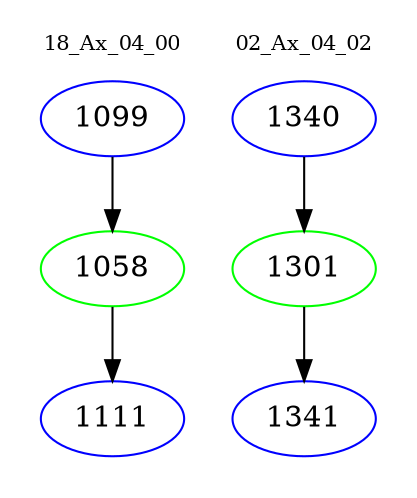 digraph{
subgraph cluster_0 {
color = white
label = "18_Ax_04_00";
fontsize=10;
T0_1099 [label="1099", color="blue"]
T0_1099 -> T0_1058 [color="black"]
T0_1058 [label="1058", color="green"]
T0_1058 -> T0_1111 [color="black"]
T0_1111 [label="1111", color="blue"]
}
subgraph cluster_1 {
color = white
label = "02_Ax_04_02";
fontsize=10;
T1_1340 [label="1340", color="blue"]
T1_1340 -> T1_1301 [color="black"]
T1_1301 [label="1301", color="green"]
T1_1301 -> T1_1341 [color="black"]
T1_1341 [label="1341", color="blue"]
}
}

